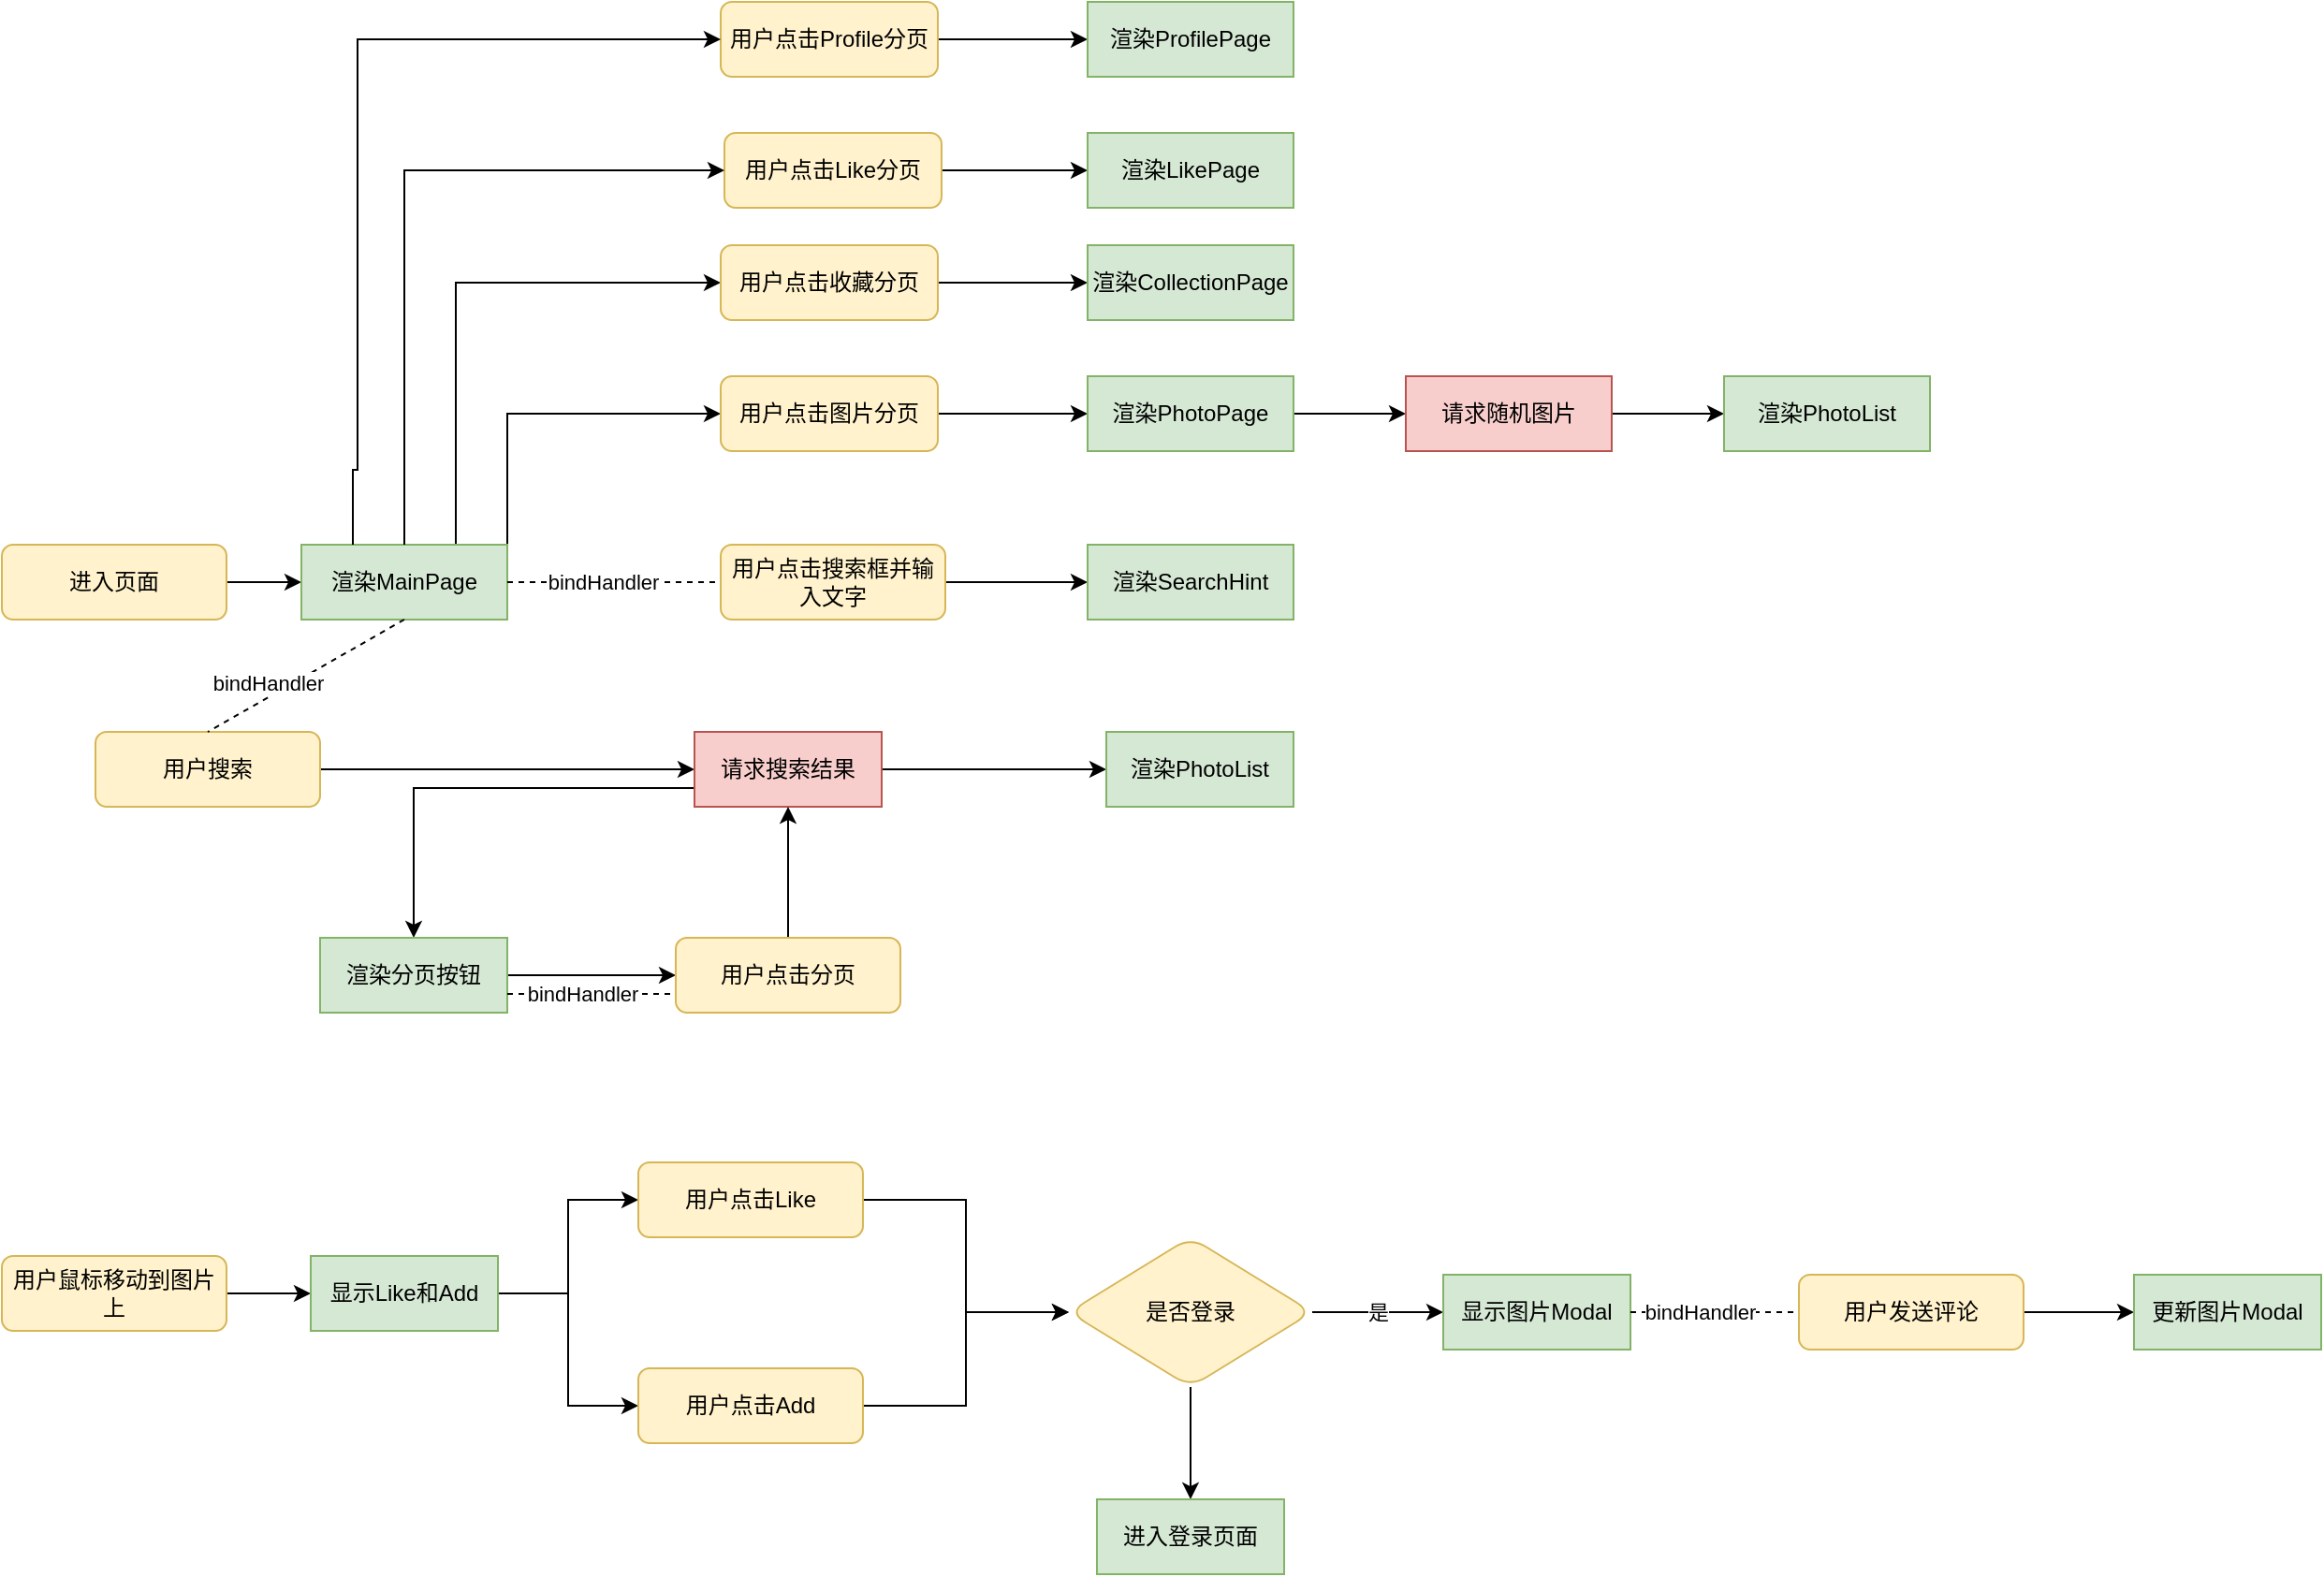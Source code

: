 <mxfile version="20.8.20" type="github">
  <diagram id="C5RBs43oDa-KdzZeNtuy" name="Page-1">
    <mxGraphModel dx="1562" dy="1696" grid="1" gridSize="10" guides="1" tooltips="1" connect="1" arrows="1" fold="1" page="1" pageScale="1" pageWidth="1169" pageHeight="827" math="0" shadow="0">
      <root>
        <mxCell id="WIyWlLk6GJQsqaUBKTNV-0" />
        <mxCell id="WIyWlLk6GJQsqaUBKTNV-1" parent="WIyWlLk6GJQsqaUBKTNV-0" />
        <mxCell id="l839ftmq6II1Dv1hMUSY-14" value="" style="edgeStyle=orthogonalEdgeStyle;rounded=0;orthogonalLoop=1;jettySize=auto;html=1;" parent="WIyWlLk6GJQsqaUBKTNV-1" source="WIyWlLk6GJQsqaUBKTNV-3" target="l839ftmq6II1Dv1hMUSY-0" edge="1">
          <mxGeometry relative="1" as="geometry" />
        </mxCell>
        <mxCell id="WIyWlLk6GJQsqaUBKTNV-3" value="进入页面" style="rounded=1;whiteSpace=wrap;html=1;fontSize=12;glass=0;strokeWidth=1;shadow=0;fillColor=#fff2cc;strokeColor=#d6b656;" parent="WIyWlLk6GJQsqaUBKTNV-1" vertex="1">
          <mxGeometry x="30" y="100" width="120" height="40" as="geometry" />
        </mxCell>
        <mxCell id="cgmTcGEhdkY5ZsVJVl1m-15" style="edgeStyle=orthogonalEdgeStyle;rounded=0;orthogonalLoop=1;jettySize=auto;html=1;exitX=1;exitY=0;exitDx=0;exitDy=0;entryX=0;entryY=0.5;entryDx=0;entryDy=0;" edge="1" parent="WIyWlLk6GJQsqaUBKTNV-1" source="l839ftmq6II1Dv1hMUSY-0" target="cgmTcGEhdkY5ZsVJVl1m-14">
          <mxGeometry relative="1" as="geometry" />
        </mxCell>
        <mxCell id="cgmTcGEhdkY5ZsVJVl1m-25" style="edgeStyle=orthogonalEdgeStyle;rounded=0;orthogonalLoop=1;jettySize=auto;html=1;exitX=0.75;exitY=0;exitDx=0;exitDy=0;entryX=0;entryY=0.5;entryDx=0;entryDy=0;" edge="1" parent="WIyWlLk6GJQsqaUBKTNV-1" source="l839ftmq6II1Dv1hMUSY-0" target="cgmTcGEhdkY5ZsVJVl1m-24">
          <mxGeometry relative="1" as="geometry" />
        </mxCell>
        <mxCell id="l839ftmq6II1Dv1hMUSY-0" value="渲染MainPage" style="rounded=0;whiteSpace=wrap;html=1;fillColor=#d5e8d4;strokeColor=#82b366;" parent="WIyWlLk6GJQsqaUBKTNV-1" vertex="1">
          <mxGeometry x="190" y="100" width="110" height="40" as="geometry" />
        </mxCell>
        <mxCell id="l839ftmq6II1Dv1hMUSY-1" value="" style="endArrow=none;dashed=1;html=1;rounded=0;exitX=1;exitY=0.5;exitDx=0;exitDy=0;entryX=0;entryY=0.5;entryDx=0;entryDy=0;" parent="WIyWlLk6GJQsqaUBKTNV-1" source="l839ftmq6II1Dv1hMUSY-0" target="l839ftmq6II1Dv1hMUSY-3" edge="1">
          <mxGeometry width="50" height="50" relative="1" as="geometry">
            <mxPoint x="510" y="330" as="sourcePoint" />
            <mxPoint x="420" y="120" as="targetPoint" />
          </mxGeometry>
        </mxCell>
        <mxCell id="l839ftmq6II1Dv1hMUSY-2" value="bindHandler" style="edgeLabel;html=1;align=center;verticalAlign=middle;resizable=0;points=[];" parent="l839ftmq6II1Dv1hMUSY-1" vertex="1" connectable="0">
          <mxGeometry x="0.13" relative="1" as="geometry">
            <mxPoint x="-14" as="offset" />
          </mxGeometry>
        </mxCell>
        <mxCell id="l839ftmq6II1Dv1hMUSY-7" value="" style="edgeStyle=orthogonalEdgeStyle;rounded=0;orthogonalLoop=1;jettySize=auto;html=1;" parent="WIyWlLk6GJQsqaUBKTNV-1" source="l839ftmq6II1Dv1hMUSY-3" target="l839ftmq6II1Dv1hMUSY-6" edge="1">
          <mxGeometry relative="1" as="geometry" />
        </mxCell>
        <mxCell id="l839ftmq6II1Dv1hMUSY-3" value="用户点击搜索框并输入文字" style="rounded=1;whiteSpace=wrap;html=1;fontSize=12;glass=0;strokeWidth=1;shadow=0;fillColor=#fff2cc;strokeColor=#d6b656;" parent="WIyWlLk6GJQsqaUBKTNV-1" vertex="1">
          <mxGeometry x="414" y="100" width="120" height="40" as="geometry" />
        </mxCell>
        <mxCell id="l839ftmq6II1Dv1hMUSY-6" value="渲染SearchHint" style="rounded=0;whiteSpace=wrap;html=1;fillColor=#d5e8d4;strokeColor=#82b366;" parent="WIyWlLk6GJQsqaUBKTNV-1" vertex="1">
          <mxGeometry x="610" y="100" width="110" height="40" as="geometry" />
        </mxCell>
        <mxCell id="l839ftmq6II1Dv1hMUSY-13" value="" style="edgeStyle=orthogonalEdgeStyle;rounded=0;orthogonalLoop=1;jettySize=auto;html=1;" parent="WIyWlLk6GJQsqaUBKTNV-1" source="l839ftmq6II1Dv1hMUSY-8" target="l839ftmq6II1Dv1hMUSY-12" edge="1">
          <mxGeometry relative="1" as="geometry" />
        </mxCell>
        <mxCell id="l839ftmq6II1Dv1hMUSY-8" value="用户搜索" style="rounded=1;whiteSpace=wrap;html=1;fontSize=12;glass=0;strokeWidth=1;shadow=0;fillColor=#fff2cc;strokeColor=#d6b656;" parent="WIyWlLk6GJQsqaUBKTNV-1" vertex="1">
          <mxGeometry x="80" y="200" width="120" height="40" as="geometry" />
        </mxCell>
        <mxCell id="l839ftmq6II1Dv1hMUSY-16" value="" style="edgeStyle=orthogonalEdgeStyle;rounded=0;orthogonalLoop=1;jettySize=auto;html=1;" parent="WIyWlLk6GJQsqaUBKTNV-1" source="l839ftmq6II1Dv1hMUSY-12" target="l839ftmq6II1Dv1hMUSY-15" edge="1">
          <mxGeometry relative="1" as="geometry" />
        </mxCell>
        <mxCell id="l839ftmq6II1Dv1hMUSY-18" value="" style="edgeStyle=orthogonalEdgeStyle;rounded=0;orthogonalLoop=1;jettySize=auto;html=1;" parent="WIyWlLk6GJQsqaUBKTNV-1" source="l839ftmq6II1Dv1hMUSY-12" target="l839ftmq6II1Dv1hMUSY-17" edge="1">
          <mxGeometry relative="1" as="geometry">
            <Array as="points">
              <mxPoint x="250" y="230" />
            </Array>
          </mxGeometry>
        </mxCell>
        <mxCell id="l839ftmq6II1Dv1hMUSY-12" value="请求搜索结果" style="rounded=0;whiteSpace=wrap;html=1;fillColor=#f8cecc;strokeColor=#b85450;" parent="WIyWlLk6GJQsqaUBKTNV-1" vertex="1">
          <mxGeometry x="400" y="200" width="100" height="40" as="geometry" />
        </mxCell>
        <mxCell id="l839ftmq6II1Dv1hMUSY-15" value="渲染PhotoList" style="whiteSpace=wrap;html=1;rounded=0;fillColor=#d5e8d4;strokeColor=#82b366;" parent="WIyWlLk6GJQsqaUBKTNV-1" vertex="1">
          <mxGeometry x="620" y="200" width="100" height="40" as="geometry" />
        </mxCell>
        <mxCell id="l839ftmq6II1Dv1hMUSY-20" value="" style="edgeStyle=orthogonalEdgeStyle;rounded=0;orthogonalLoop=1;jettySize=auto;html=1;" parent="WIyWlLk6GJQsqaUBKTNV-1" source="l839ftmq6II1Dv1hMUSY-17" target="l839ftmq6II1Dv1hMUSY-19" edge="1">
          <mxGeometry relative="1" as="geometry" />
        </mxCell>
        <mxCell id="l839ftmq6II1Dv1hMUSY-17" value="渲染分页按钮" style="rounded=0;whiteSpace=wrap;html=1;fillColor=#d5e8d4;strokeColor=#82b366;" parent="WIyWlLk6GJQsqaUBKTNV-1" vertex="1">
          <mxGeometry x="200" y="310" width="100" height="40" as="geometry" />
        </mxCell>
        <mxCell id="l839ftmq6II1Dv1hMUSY-23" value="" style="edgeStyle=orthogonalEdgeStyle;rounded=0;orthogonalLoop=1;jettySize=auto;html=1;" parent="WIyWlLk6GJQsqaUBKTNV-1" source="l839ftmq6II1Dv1hMUSY-19" target="l839ftmq6II1Dv1hMUSY-12" edge="1">
          <mxGeometry relative="1" as="geometry" />
        </mxCell>
        <mxCell id="l839ftmq6II1Dv1hMUSY-19" value="用户点击分页" style="rounded=1;whiteSpace=wrap;html=1;fontSize=12;glass=0;strokeWidth=1;shadow=0;fillColor=#fff2cc;strokeColor=#d6b656;" parent="WIyWlLk6GJQsqaUBKTNV-1" vertex="1">
          <mxGeometry x="390" y="310" width="120" height="40" as="geometry" />
        </mxCell>
        <mxCell id="l839ftmq6II1Dv1hMUSY-21" value="" style="endArrow=none;dashed=1;html=1;rounded=0;exitX=1;exitY=0.75;exitDx=0;exitDy=0;entryX=0;entryY=0.75;entryDx=0;entryDy=0;" parent="WIyWlLk6GJQsqaUBKTNV-1" source="l839ftmq6II1Dv1hMUSY-17" target="l839ftmq6II1Dv1hMUSY-19" edge="1">
          <mxGeometry width="50" height="50" relative="1" as="geometry">
            <mxPoint x="310" y="130" as="sourcePoint" />
            <mxPoint x="424" y="130" as="targetPoint" />
          </mxGeometry>
        </mxCell>
        <mxCell id="l839ftmq6II1Dv1hMUSY-22" value="bindHandler" style="edgeLabel;html=1;align=center;verticalAlign=middle;resizable=0;points=[];" parent="l839ftmq6II1Dv1hMUSY-21" vertex="1" connectable="0">
          <mxGeometry x="0.13" relative="1" as="geometry">
            <mxPoint x="-11" as="offset" />
          </mxGeometry>
        </mxCell>
        <mxCell id="l839ftmq6II1Dv1hMUSY-25" value="" style="endArrow=none;dashed=1;html=1;rounded=0;exitX=0.5;exitY=1;exitDx=0;exitDy=0;entryX=0.5;entryY=0;entryDx=0;entryDy=0;" parent="WIyWlLk6GJQsqaUBKTNV-1" source="l839ftmq6II1Dv1hMUSY-0" target="l839ftmq6II1Dv1hMUSY-8" edge="1">
          <mxGeometry width="50" height="50" relative="1" as="geometry">
            <mxPoint x="310" y="130" as="sourcePoint" />
            <mxPoint x="424" y="130" as="targetPoint" />
          </mxGeometry>
        </mxCell>
        <mxCell id="l839ftmq6II1Dv1hMUSY-26" value="bindHandler" style="edgeLabel;html=1;align=center;verticalAlign=middle;resizable=0;points=[];" parent="l839ftmq6II1Dv1hMUSY-25" vertex="1" connectable="0">
          <mxGeometry x="0.13" relative="1" as="geometry">
            <mxPoint x="-14" as="offset" />
          </mxGeometry>
        </mxCell>
        <mxCell id="cgmTcGEhdkY5ZsVJVl1m-2" value="" style="edgeStyle=orthogonalEdgeStyle;rounded=0;orthogonalLoop=1;jettySize=auto;html=1;" edge="1" parent="WIyWlLk6GJQsqaUBKTNV-1" source="cgmTcGEhdkY5ZsVJVl1m-0" target="cgmTcGEhdkY5ZsVJVl1m-1">
          <mxGeometry relative="1" as="geometry" />
        </mxCell>
        <mxCell id="cgmTcGEhdkY5ZsVJVl1m-0" value="用户鼠标移动到图片上" style="rounded=1;whiteSpace=wrap;html=1;fontSize=12;glass=0;strokeWidth=1;shadow=0;fillColor=#fff2cc;strokeColor=#d6b656;" vertex="1" parent="WIyWlLk6GJQsqaUBKTNV-1">
          <mxGeometry x="30" y="480" width="120" height="40" as="geometry" />
        </mxCell>
        <mxCell id="cgmTcGEhdkY5ZsVJVl1m-5" style="edgeStyle=orthogonalEdgeStyle;rounded=0;orthogonalLoop=1;jettySize=auto;html=1;exitX=1;exitY=0.5;exitDx=0;exitDy=0;entryX=0;entryY=0.5;entryDx=0;entryDy=0;" edge="1" parent="WIyWlLk6GJQsqaUBKTNV-1" source="cgmTcGEhdkY5ZsVJVl1m-1" target="cgmTcGEhdkY5ZsVJVl1m-3">
          <mxGeometry relative="1" as="geometry" />
        </mxCell>
        <mxCell id="cgmTcGEhdkY5ZsVJVl1m-6" style="edgeStyle=orthogonalEdgeStyle;rounded=0;orthogonalLoop=1;jettySize=auto;html=1;exitX=1;exitY=0.5;exitDx=0;exitDy=0;entryX=0;entryY=0.5;entryDx=0;entryDy=0;" edge="1" parent="WIyWlLk6GJQsqaUBKTNV-1" source="cgmTcGEhdkY5ZsVJVl1m-1" target="cgmTcGEhdkY5ZsVJVl1m-4">
          <mxGeometry relative="1" as="geometry" />
        </mxCell>
        <mxCell id="cgmTcGEhdkY5ZsVJVl1m-1" value="显示Like和Add" style="rounded=0;whiteSpace=wrap;html=1;fillColor=#d5e8d4;strokeColor=#82b366;" vertex="1" parent="WIyWlLk6GJQsqaUBKTNV-1">
          <mxGeometry x="195" y="480" width="100" height="40" as="geometry" />
        </mxCell>
        <mxCell id="cgmTcGEhdkY5ZsVJVl1m-8" value="" style="edgeStyle=orthogonalEdgeStyle;rounded=0;orthogonalLoop=1;jettySize=auto;html=1;" edge="1" parent="WIyWlLk6GJQsqaUBKTNV-1" source="cgmTcGEhdkY5ZsVJVl1m-3" target="cgmTcGEhdkY5ZsVJVl1m-7">
          <mxGeometry relative="1" as="geometry" />
        </mxCell>
        <mxCell id="cgmTcGEhdkY5ZsVJVl1m-3" value="用户点击Like" style="rounded=1;whiteSpace=wrap;html=1;fontSize=12;glass=0;strokeWidth=1;shadow=0;fillColor=#fff2cc;strokeColor=#d6b656;" vertex="1" parent="WIyWlLk6GJQsqaUBKTNV-1">
          <mxGeometry x="370" y="430" width="120" height="40" as="geometry" />
        </mxCell>
        <mxCell id="cgmTcGEhdkY5ZsVJVl1m-9" style="edgeStyle=orthogonalEdgeStyle;rounded=0;orthogonalLoop=1;jettySize=auto;html=1;exitX=1;exitY=0.5;exitDx=0;exitDy=0;" edge="1" parent="WIyWlLk6GJQsqaUBKTNV-1" source="cgmTcGEhdkY5ZsVJVl1m-4" target="cgmTcGEhdkY5ZsVJVl1m-7">
          <mxGeometry relative="1" as="geometry" />
        </mxCell>
        <mxCell id="cgmTcGEhdkY5ZsVJVl1m-4" value="用户点击Add" style="rounded=1;whiteSpace=wrap;html=1;fontSize=12;glass=0;strokeWidth=1;shadow=0;fillColor=#fff2cc;strokeColor=#d6b656;" vertex="1" parent="WIyWlLk6GJQsqaUBKTNV-1">
          <mxGeometry x="370" y="540" width="120" height="40" as="geometry" />
        </mxCell>
        <mxCell id="cgmTcGEhdkY5ZsVJVl1m-10" value="是" style="edgeStyle=orthogonalEdgeStyle;rounded=0;orthogonalLoop=1;jettySize=auto;html=1;exitX=1;exitY=0.5;exitDx=0;exitDy=0;entryX=0;entryY=0.5;entryDx=0;entryDy=0;" edge="1" parent="WIyWlLk6GJQsqaUBKTNV-1" source="cgmTcGEhdkY5ZsVJVl1m-7" target="cgmTcGEhdkY5ZsVJVl1m-13">
          <mxGeometry relative="1" as="geometry">
            <mxPoint x="860" y="510" as="targetPoint" />
          </mxGeometry>
        </mxCell>
        <mxCell id="cgmTcGEhdkY5ZsVJVl1m-12" value="" style="edgeStyle=orthogonalEdgeStyle;rounded=0;orthogonalLoop=1;jettySize=auto;html=1;" edge="1" parent="WIyWlLk6GJQsqaUBKTNV-1" source="cgmTcGEhdkY5ZsVJVl1m-7" target="cgmTcGEhdkY5ZsVJVl1m-11">
          <mxGeometry relative="1" as="geometry" />
        </mxCell>
        <mxCell id="cgmTcGEhdkY5ZsVJVl1m-7" value="是否登录" style="rhombus;whiteSpace=wrap;html=1;fillColor=#fff2cc;strokeColor=#d6b656;rounded=1;glass=0;strokeWidth=1;shadow=0;" vertex="1" parent="WIyWlLk6GJQsqaUBKTNV-1">
          <mxGeometry x="600" y="470" width="130" height="80" as="geometry" />
        </mxCell>
        <mxCell id="cgmTcGEhdkY5ZsVJVl1m-11" value="进入登录页面" style="rounded=0;whiteSpace=wrap;html=1;fillColor=#d5e8d4;strokeColor=#82b366;" vertex="1" parent="WIyWlLk6GJQsqaUBKTNV-1">
          <mxGeometry x="615" y="610" width="100" height="40" as="geometry" />
        </mxCell>
        <mxCell id="cgmTcGEhdkY5ZsVJVl1m-13" value="显示图片Modal" style="rounded=0;whiteSpace=wrap;html=1;fillColor=#d5e8d4;strokeColor=#82b366;" vertex="1" parent="WIyWlLk6GJQsqaUBKTNV-1">
          <mxGeometry x="800" y="490" width="100" height="40" as="geometry" />
        </mxCell>
        <mxCell id="cgmTcGEhdkY5ZsVJVl1m-17" value="" style="edgeStyle=orthogonalEdgeStyle;rounded=0;orthogonalLoop=1;jettySize=auto;html=1;" edge="1" parent="WIyWlLk6GJQsqaUBKTNV-1" source="cgmTcGEhdkY5ZsVJVl1m-14" target="cgmTcGEhdkY5ZsVJVl1m-16">
          <mxGeometry relative="1" as="geometry" />
        </mxCell>
        <mxCell id="cgmTcGEhdkY5ZsVJVl1m-14" value="用户点击图片分页" style="rounded=1;whiteSpace=wrap;html=1;fontSize=12;glass=0;strokeWidth=1;shadow=0;fillColor=#fff2cc;strokeColor=#d6b656;" vertex="1" parent="WIyWlLk6GJQsqaUBKTNV-1">
          <mxGeometry x="414" y="10" width="116" height="40" as="geometry" />
        </mxCell>
        <mxCell id="cgmTcGEhdkY5ZsVJVl1m-20" value="" style="edgeStyle=orthogonalEdgeStyle;rounded=0;orthogonalLoop=1;jettySize=auto;html=1;" edge="1" parent="WIyWlLk6GJQsqaUBKTNV-1" source="cgmTcGEhdkY5ZsVJVl1m-16" target="cgmTcGEhdkY5ZsVJVl1m-18">
          <mxGeometry relative="1" as="geometry" />
        </mxCell>
        <mxCell id="cgmTcGEhdkY5ZsVJVl1m-16" value="渲染PhotoPage" style="rounded=0;whiteSpace=wrap;html=1;fillColor=#d5e8d4;strokeColor=#82b366;" vertex="1" parent="WIyWlLk6GJQsqaUBKTNV-1">
          <mxGeometry x="610" y="10" width="110" height="40" as="geometry" />
        </mxCell>
        <mxCell id="cgmTcGEhdkY5ZsVJVl1m-22" value="" style="edgeStyle=orthogonalEdgeStyle;rounded=0;orthogonalLoop=1;jettySize=auto;html=1;" edge="1" parent="WIyWlLk6GJQsqaUBKTNV-1" source="cgmTcGEhdkY5ZsVJVl1m-18" target="cgmTcGEhdkY5ZsVJVl1m-21">
          <mxGeometry relative="1" as="geometry" />
        </mxCell>
        <mxCell id="cgmTcGEhdkY5ZsVJVl1m-18" value="请求随机图片" style="rounded=0;whiteSpace=wrap;html=1;fillColor=#f8cecc;strokeColor=#b85450;" vertex="1" parent="WIyWlLk6GJQsqaUBKTNV-1">
          <mxGeometry x="780" y="10" width="110" height="40" as="geometry" />
        </mxCell>
        <mxCell id="cgmTcGEhdkY5ZsVJVl1m-21" value="渲染PhotoList" style="rounded=0;whiteSpace=wrap;html=1;fillColor=#d5e8d4;strokeColor=#82b366;" vertex="1" parent="WIyWlLk6GJQsqaUBKTNV-1">
          <mxGeometry x="950" y="10" width="110" height="40" as="geometry" />
        </mxCell>
        <mxCell id="cgmTcGEhdkY5ZsVJVl1m-31" value="" style="edgeStyle=orthogonalEdgeStyle;rounded=0;orthogonalLoop=1;jettySize=auto;html=1;" edge="1" parent="WIyWlLk6GJQsqaUBKTNV-1" source="cgmTcGEhdkY5ZsVJVl1m-24" target="cgmTcGEhdkY5ZsVJVl1m-30">
          <mxGeometry relative="1" as="geometry" />
        </mxCell>
        <mxCell id="cgmTcGEhdkY5ZsVJVl1m-24" value="用户点击收藏分页" style="rounded=1;whiteSpace=wrap;html=1;fontSize=12;glass=0;strokeWidth=1;shadow=0;fillColor=#fff2cc;strokeColor=#d6b656;" vertex="1" parent="WIyWlLk6GJQsqaUBKTNV-1">
          <mxGeometry x="414" y="-60" width="116" height="40" as="geometry" />
        </mxCell>
        <mxCell id="cgmTcGEhdkY5ZsVJVl1m-38" value="" style="edgeStyle=orthogonalEdgeStyle;rounded=0;orthogonalLoop=1;jettySize=auto;html=1;" edge="1" parent="WIyWlLk6GJQsqaUBKTNV-1" source="cgmTcGEhdkY5ZsVJVl1m-27" target="cgmTcGEhdkY5ZsVJVl1m-37">
          <mxGeometry relative="1" as="geometry" />
        </mxCell>
        <mxCell id="cgmTcGEhdkY5ZsVJVl1m-27" value="用户发送评论" style="rounded=1;whiteSpace=wrap;html=1;fontSize=12;glass=0;strokeWidth=1;shadow=0;fillColor=#fff2cc;strokeColor=#d6b656;" vertex="1" parent="WIyWlLk6GJQsqaUBKTNV-1">
          <mxGeometry x="990" y="490" width="120" height="40" as="geometry" />
        </mxCell>
        <mxCell id="cgmTcGEhdkY5ZsVJVl1m-28" value="" style="endArrow=none;dashed=1;html=1;rounded=0;exitX=1;exitY=0.5;exitDx=0;exitDy=0;entryX=0;entryY=0.5;entryDx=0;entryDy=0;" edge="1" parent="WIyWlLk6GJQsqaUBKTNV-1" source="cgmTcGEhdkY5ZsVJVl1m-13" target="cgmTcGEhdkY5ZsVJVl1m-27">
          <mxGeometry width="50" height="50" relative="1" as="geometry">
            <mxPoint x="1030" y="380" as="sourcePoint" />
            <mxPoint x="1144" y="380" as="targetPoint" />
          </mxGeometry>
        </mxCell>
        <mxCell id="cgmTcGEhdkY5ZsVJVl1m-29" value="bindHandler" style="edgeLabel;html=1;align=center;verticalAlign=middle;resizable=0;points=[];" vertex="1" connectable="0" parent="cgmTcGEhdkY5ZsVJVl1m-28">
          <mxGeometry x="0.13" relative="1" as="geometry">
            <mxPoint x="-14" as="offset" />
          </mxGeometry>
        </mxCell>
        <mxCell id="cgmTcGEhdkY5ZsVJVl1m-30" value="渲染CollectionPage" style="rounded=0;whiteSpace=wrap;html=1;fillColor=#d5e8d4;strokeColor=#82b366;" vertex="1" parent="WIyWlLk6GJQsqaUBKTNV-1">
          <mxGeometry x="610" y="-60" width="110" height="40" as="geometry" />
        </mxCell>
        <mxCell id="cgmTcGEhdkY5ZsVJVl1m-35" value="" style="edgeStyle=orthogonalEdgeStyle;rounded=0;orthogonalLoop=1;jettySize=auto;html=1;" edge="1" parent="WIyWlLk6GJQsqaUBKTNV-1" source="cgmTcGEhdkY5ZsVJVl1m-32" target="cgmTcGEhdkY5ZsVJVl1m-34">
          <mxGeometry relative="1" as="geometry" />
        </mxCell>
        <mxCell id="cgmTcGEhdkY5ZsVJVl1m-32" value="用户点击Like分页" style="rounded=1;whiteSpace=wrap;html=1;fontSize=12;glass=0;strokeWidth=1;shadow=0;fillColor=#fff2cc;strokeColor=#d6b656;" vertex="1" parent="WIyWlLk6GJQsqaUBKTNV-1">
          <mxGeometry x="416" y="-120" width="116" height="40" as="geometry" />
        </mxCell>
        <mxCell id="cgmTcGEhdkY5ZsVJVl1m-33" style="edgeStyle=orthogonalEdgeStyle;rounded=0;orthogonalLoop=1;jettySize=auto;html=1;exitX=0.5;exitY=0;exitDx=0;exitDy=0;entryX=0;entryY=0.5;entryDx=0;entryDy=0;" edge="1" parent="WIyWlLk6GJQsqaUBKTNV-1" source="l839ftmq6II1Dv1hMUSY-0" target="cgmTcGEhdkY5ZsVJVl1m-32">
          <mxGeometry relative="1" as="geometry">
            <mxPoint x="283" y="110" as="sourcePoint" />
            <mxPoint x="424" y="-30" as="targetPoint" />
          </mxGeometry>
        </mxCell>
        <mxCell id="cgmTcGEhdkY5ZsVJVl1m-34" value="渲染LikePage" style="rounded=0;whiteSpace=wrap;html=1;fillColor=#d5e8d4;strokeColor=#82b366;" vertex="1" parent="WIyWlLk6GJQsqaUBKTNV-1">
          <mxGeometry x="610" y="-120" width="110" height="40" as="geometry" />
        </mxCell>
        <mxCell id="cgmTcGEhdkY5ZsVJVl1m-37" value="更新图片Modal" style="rounded=0;whiteSpace=wrap;html=1;fillColor=#d5e8d4;strokeColor=#82b366;" vertex="1" parent="WIyWlLk6GJQsqaUBKTNV-1">
          <mxGeometry x="1169" y="490" width="100" height="40" as="geometry" />
        </mxCell>
        <mxCell id="cgmTcGEhdkY5ZsVJVl1m-42" value="" style="edgeStyle=orthogonalEdgeStyle;rounded=0;orthogonalLoop=1;jettySize=auto;html=1;" edge="1" parent="WIyWlLk6GJQsqaUBKTNV-1" source="cgmTcGEhdkY5ZsVJVl1m-39" target="cgmTcGEhdkY5ZsVJVl1m-41">
          <mxGeometry relative="1" as="geometry" />
        </mxCell>
        <mxCell id="cgmTcGEhdkY5ZsVJVl1m-39" value="用户点击Profile分页" style="rounded=1;whiteSpace=wrap;html=1;fontSize=12;glass=0;strokeWidth=1;shadow=0;fillColor=#fff2cc;strokeColor=#d6b656;" vertex="1" parent="WIyWlLk6GJQsqaUBKTNV-1">
          <mxGeometry x="414" y="-190" width="116" height="40" as="geometry" />
        </mxCell>
        <mxCell id="cgmTcGEhdkY5ZsVJVl1m-40" style="edgeStyle=orthogonalEdgeStyle;rounded=0;orthogonalLoop=1;jettySize=auto;html=1;entryX=0;entryY=0.5;entryDx=0;entryDy=0;exitX=0.25;exitY=0;exitDx=0;exitDy=0;" edge="1" parent="WIyWlLk6GJQsqaUBKTNV-1" source="l839ftmq6II1Dv1hMUSY-0" target="cgmTcGEhdkY5ZsVJVl1m-39">
          <mxGeometry relative="1" as="geometry">
            <mxPoint x="220" y="90" as="sourcePoint" />
            <mxPoint x="426" y="-90" as="targetPoint" />
            <Array as="points">
              <mxPoint x="218" y="60" />
              <mxPoint x="220" y="60" />
              <mxPoint x="220" y="-170" />
            </Array>
          </mxGeometry>
        </mxCell>
        <mxCell id="cgmTcGEhdkY5ZsVJVl1m-41" value="渲染ProfilePage" style="rounded=0;whiteSpace=wrap;html=1;fillColor=#d5e8d4;strokeColor=#82b366;" vertex="1" parent="WIyWlLk6GJQsqaUBKTNV-1">
          <mxGeometry x="610" y="-190" width="110" height="40" as="geometry" />
        </mxCell>
      </root>
    </mxGraphModel>
  </diagram>
</mxfile>

